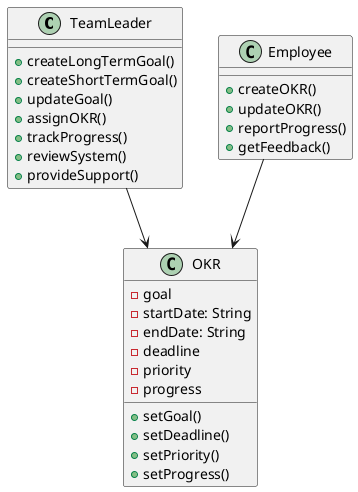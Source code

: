 @startuml
class TeamLeader {
    +createLongTermGoal()
    +createShortTermGoal()
    +updateGoal()
    +assignOKR()
    +trackProgress()
    +reviewSystem()
    +provideSupport()
}

class Employee {
    +createOKR()
    +updateOKR()
    +reportProgress()
    +getFeedback()
}

class OKR {
    -goal
    -startDate: String
    -endDate: String
    -deadline
    -priority
    -progress
    +setGoal()
    +setDeadline()
    +setPriority()
    +setProgress()
}

TeamLeader --> OKR
Employee --> OKR
@enduml